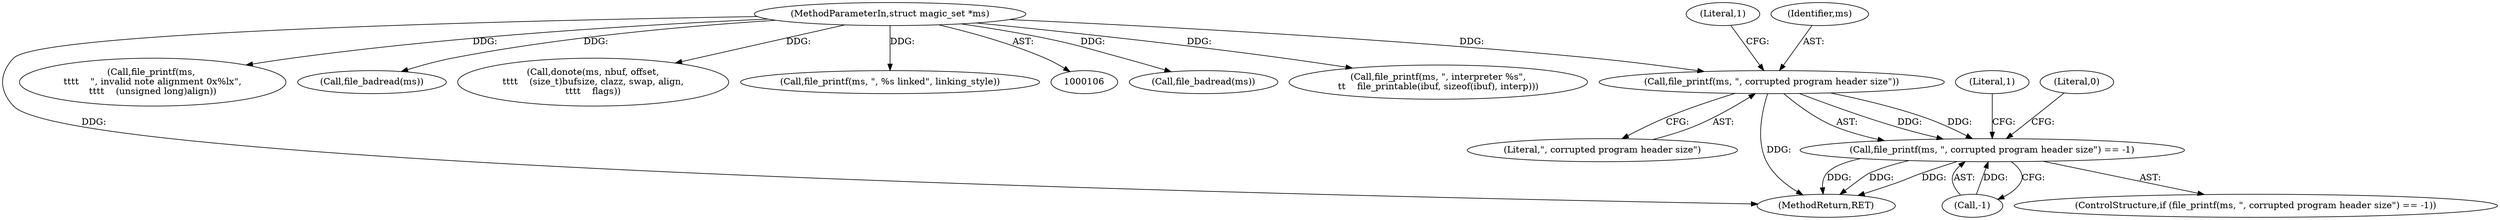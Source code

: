 digraph "0_file_445c8fb0ebff85195be94cd9f7e1df89cade5c7f_0@pointer" {
"1000141" [label="(Call,file_printf(ms, \", corrupted program header size\"))"];
"1000107" [label="(MethodParameterIn,struct magic_set *ms)"];
"1000140" [label="(Call,file_printf(ms, \", corrupted program header size\") == -1)"];
"1000143" [label="(Literal,\", corrupted program header size\")"];
"1000144" [label="(Call,-1)"];
"1000148" [label="(Literal,1)"];
"1000139" [label="(ControlStructure,if (file_printf(ms, \", corrupted program header size\") == -1))"];
"1000150" [label="(Literal,0)"];
"1000166" [label="(Call,file_badread(ms))"];
"1000342" [label="(Call,file_printf(ms, \", interpreter %s\",\n\t\t    file_printable(ibuf, sizeof(ibuf), interp)))"];
"1000140" [label="(Call,file_printf(ms, \", corrupted program header size\") == -1)"];
"1000145" [label="(Literal,1)"];
"1000142" [label="(Identifier,ms)"];
"1000357" [label="(MethodReturn,RET)"];
"1000107" [label="(MethodParameterIn,struct magic_set *ms)"];
"1000207" [label="(Call,file_printf(ms, \n\t\t\t\t    \", invalid note alignment 0x%lx\",\n\t\t\t\t    (unsigned long)align))"];
"1000245" [label="(Call,file_badread(ms))"];
"1000141" [label="(Call,file_printf(ms, \", corrupted program header size\"))"];
"1000306" [label="(Call,donote(ms, nbuf, offset,\n\t\t\t\t    (size_t)bufsize, clazz, swap, align,\n\t\t\t\t    flags))"];
"1000327" [label="(Call,file_printf(ms, \", %s linked\", linking_style))"];
"1000141" -> "1000140"  [label="AST: "];
"1000141" -> "1000143"  [label="CFG: "];
"1000142" -> "1000141"  [label="AST: "];
"1000143" -> "1000141"  [label="AST: "];
"1000145" -> "1000141"  [label="CFG: "];
"1000141" -> "1000357"  [label="DDG: "];
"1000141" -> "1000140"  [label="DDG: "];
"1000141" -> "1000140"  [label="DDG: "];
"1000107" -> "1000141"  [label="DDG: "];
"1000107" -> "1000106"  [label="AST: "];
"1000107" -> "1000357"  [label="DDG: "];
"1000107" -> "1000166"  [label="DDG: "];
"1000107" -> "1000207"  [label="DDG: "];
"1000107" -> "1000245"  [label="DDG: "];
"1000107" -> "1000306"  [label="DDG: "];
"1000107" -> "1000327"  [label="DDG: "];
"1000107" -> "1000342"  [label="DDG: "];
"1000140" -> "1000139"  [label="AST: "];
"1000140" -> "1000144"  [label="CFG: "];
"1000144" -> "1000140"  [label="AST: "];
"1000148" -> "1000140"  [label="CFG: "];
"1000150" -> "1000140"  [label="CFG: "];
"1000140" -> "1000357"  [label="DDG: "];
"1000140" -> "1000357"  [label="DDG: "];
"1000140" -> "1000357"  [label="DDG: "];
"1000144" -> "1000140"  [label="DDG: "];
}
